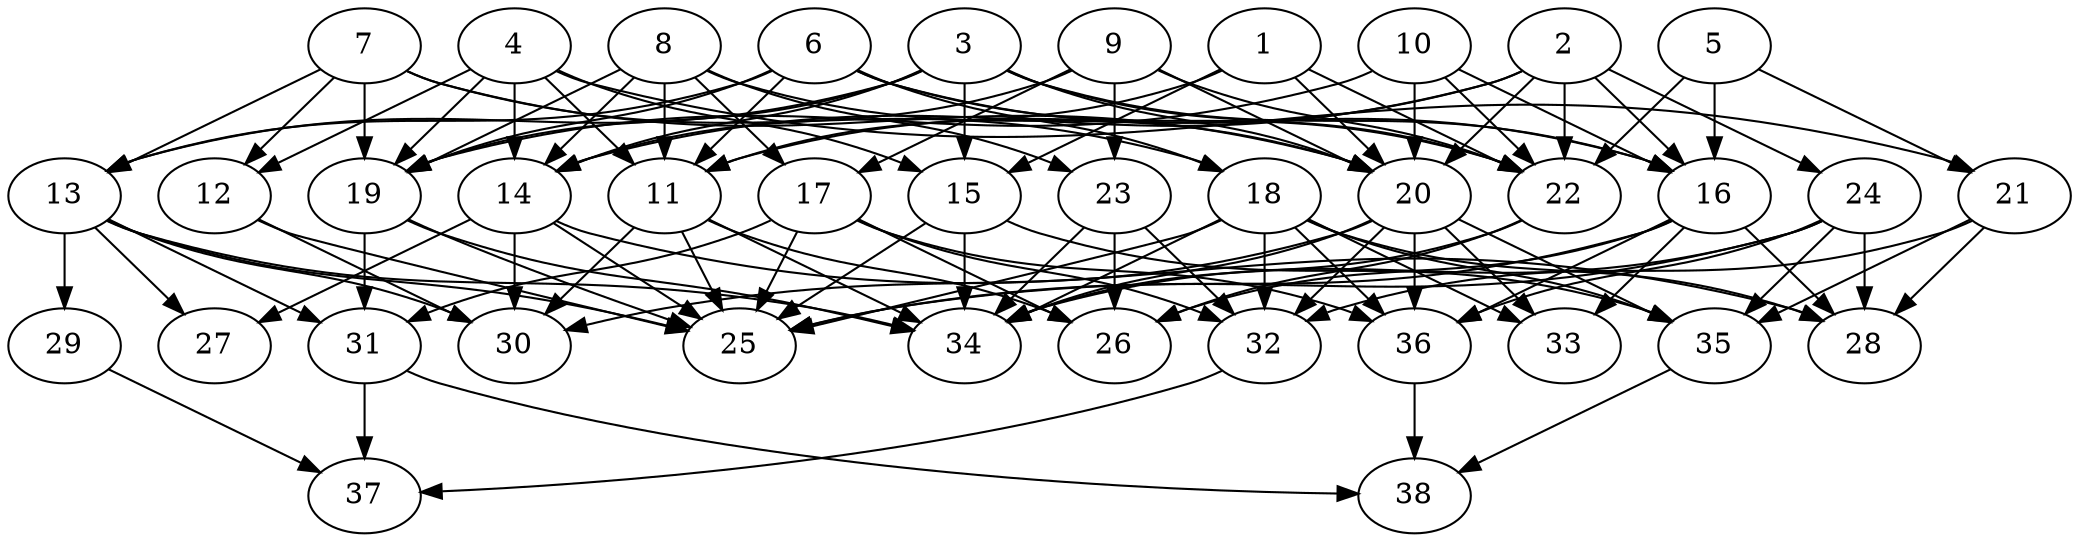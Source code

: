 // DAG (tier=3-complex, mode=compute, n=38, ccr=0.491, fat=0.765, density=0.682, regular=0.211, jump=0.322, mindata=1048576, maxdata=16777216)
// DAG automatically generated by daggen at Sun Aug 24 16:33:34 2025
// /home/ermia/Project/Environments/daggen/bin/daggen --dot --ccr 0.491 --fat 0.765 --regular 0.211 --density 0.682 --jump 0.322 --mindata 1048576 --maxdata 16777216 -n 38 
digraph G {
  1 [size="1310223484446094393344", alpha="0.15", expect_size="655111742223047196672"]
  1 -> 11 [size ="957900147130368"]
  1 -> 15 [size ="957900147130368"]
  1 -> 20 [size ="957900147130368"]
  1 -> 22 [size ="957900147130368"]
  2 [size="1805194374182875", alpha="0.14", expect_size="902597187091437"]
  2 -> 11 [size ="95834813235200"]
  2 -> 14 [size ="95834813235200"]
  2 -> 16 [size ="95834813235200"]
  2 -> 20 [size ="95834813235200"]
  2 -> 22 [size ="95834813235200"]
  2 -> 24 [size ="95834813235200"]
  3 [size="2178717826997551104000", alpha="0.17", expect_size="1089358913498775552000"]
  3 -> 13 [size ="1344489180364800"]
  3 -> 14 [size ="1344489180364800"]
  3 -> 15 [size ="1344489180364800"]
  3 -> 16 [size ="1344489180364800"]
  3 -> 19 [size ="1344489180364800"]
  3 -> 20 [size ="1344489180364800"]
  3 -> 22 [size ="1344489180364800"]
  4 [size="84201754572512992", alpha="0.16", expect_size="42100877286256496"]
  4 -> 11 [size ="2069025207091200"]
  4 -> 12 [size ="2069025207091200"]
  4 -> 14 [size ="2069025207091200"]
  4 -> 15 [size ="2069025207091200"]
  4 -> 19 [size ="2069025207091200"]
  4 -> 21 [size ="2069025207091200"]
  5 [size="55863283610083608", alpha="0.14", expect_size="27931641805041804"]
  5 -> 16 [size ="1921055732006912"]
  5 -> 21 [size ="1921055732006912"]
  5 -> 22 [size ="1921055732006912"]
  6 [size="55319580739542974464", alpha="0.19", expect_size="27659790369771487232"]
  6 -> 11 [size ="116147332579328"]
  6 -> 13 [size ="116147332579328"]
  6 -> 16 [size ="116147332579328"]
  6 -> 18 [size ="116147332579328"]
  6 -> 19 [size ="116147332579328"]
  6 -> 22 [size ="116147332579328"]
  7 [size="37799842216565824", alpha="0.17", expect_size="18899921108282912"]
  7 -> 12 [size ="728029303144448"]
  7 -> 13 [size ="728029303144448"]
  7 -> 18 [size ="728029303144448"]
  7 -> 19 [size ="728029303144448"]
  7 -> 20 [size ="728029303144448"]
  8 [size="6520912898613750", alpha="0.17", expect_size="3260456449306875"]
  8 -> 11 [size ="173665157120000"]
  8 -> 14 [size ="173665157120000"]
  8 -> 17 [size ="173665157120000"]
  8 -> 19 [size ="173665157120000"]
  8 -> 20 [size ="173665157120000"]
  8 -> 23 [size ="173665157120000"]
  9 [size="2910026486776955904", alpha="0.02", expect_size="1455013243388477952"]
  9 -> 14 [size ="2097048996282368"]
  9 -> 17 [size ="2097048996282368"]
  9 -> 20 [size ="2097048996282368"]
  9 -> 22 [size ="2097048996282368"]
  9 -> 23 [size ="2097048996282368"]
  10 [size="1329836348651780096", alpha="0.07", expect_size="664918174325890048"]
  10 -> 16 [size ="797114925842432"]
  10 -> 19 [size ="797114925842432"]
  10 -> 20 [size ="797114925842432"]
  10 -> 22 [size ="797114925842432"]
  11 [size="20341991881211904", alpha="0.10", expect_size="10170995940605952"]
  11 -> 25 [size ="712483534798848"]
  11 -> 26 [size ="712483534798848"]
  11 -> 30 [size ="712483534798848"]
  11 -> 34 [size ="712483534798848"]
  12 [size="6174158857075060736", alpha="0.17", expect_size="3087079428537530368"]
  12 -> 25 [size ="2048786507497472"]
  12 -> 30 [size ="2048786507497472"]
  13 [size="12394213464555350", alpha="0.11", expect_size="6197106732277675"]
  13 -> 25 [size ="356603081523200"]
  13 -> 27 [size ="356603081523200"]
  13 -> 29 [size ="356603081523200"]
  13 -> 30 [size ="356603081523200"]
  13 -> 31 [size ="356603081523200"]
  13 -> 34 [size ="356603081523200"]
  14 [size="30466721899593788", alpha="0.08", expect_size="15233360949796894"]
  14 -> 25 [size ="1611448241356800"]
  14 -> 27 [size ="1611448241356800"]
  14 -> 28 [size ="1611448241356800"]
  14 -> 30 [size ="1611448241356800"]
  15 [size="98894273971176608", alpha="0.04", expect_size="49447136985588304"]
  15 -> 25 [size ="2164158892081152"]
  15 -> 34 [size ="2164158892081152"]
  15 -> 35 [size ="2164158892081152"]
  16 [size="138418326305030224", alpha="0.03", expect_size="69209163152515112"]
  16 -> 25 [size ="141563330035712"]
  16 -> 26 [size ="141563330035712"]
  16 -> 28 [size ="141563330035712"]
  16 -> 33 [size ="141563330035712"]
  16 -> 36 [size ="141563330035712"]
  17 [size="1306548589008911335424", alpha="0.04", expect_size="653274294504455667712"]
  17 -> 25 [size ="956108172689408"]
  17 -> 26 [size ="956108172689408"]
  17 -> 31 [size ="956108172689408"]
  17 -> 32 [size ="956108172689408"]
  17 -> 36 [size ="956108172689408"]
  18 [size="1502980589442077", alpha="0.14", expect_size="751490294721038"]
  18 -> 25 [size ="113540153212928"]
  18 -> 28 [size ="113540153212928"]
  18 -> 32 [size ="113540153212928"]
  18 -> 33 [size ="113540153212928"]
  18 -> 34 [size ="113540153212928"]
  18 -> 35 [size ="113540153212928"]
  18 -> 36 [size ="113540153212928"]
  19 [size="1163731513224742144", alpha="0.08", expect_size="581865756612371072"]
  19 -> 25 [size ="549968960028672"]
  19 -> 31 [size ="549968960028672"]
  19 -> 34 [size ="549968960028672"]
  20 [size="36710296073613976", alpha="0.00", expect_size="18355148036806988"]
  20 -> 30 [size ="1046824802582528"]
  20 -> 32 [size ="1046824802582528"]
  20 -> 33 [size ="1046824802582528"]
  20 -> 34 [size ="1046824802582528"]
  20 -> 35 [size ="1046824802582528"]
  20 -> 36 [size ="1046824802582528"]
  21 [size="4224727452813541507072", alpha="0.16", expect_size="2112363726406770753536"]
  21 -> 28 [size ="2090687478628352"]
  21 -> 32 [size ="2090687478628352"]
  21 -> 35 [size ="2090687478628352"]
  22 [size="298693015512286", alpha="0.01", expect_size="149346507756143"]
  22 -> 26 [size ="28061915414528"]
  22 -> 34 [size ="28061915414528"]
  23 [size="1896545314818834300928", alpha="0.18", expect_size="948272657409417150464"]
  23 -> 26 [size ="1225741253476352"]
  23 -> 32 [size ="1225741253476352"]
  23 -> 34 [size ="1225741253476352"]
  24 [size="1169760270647809536", alpha="0.05", expect_size="584880135323904768"]
  24 -> 25 [size ="990989556645888"]
  24 -> 28 [size ="990989556645888"]
  24 -> 34 [size ="990989556645888"]
  24 -> 35 [size ="990989556645888"]
  24 -> 36 [size ="990989556645888"]
  25 [size="2966812969511229440", alpha="0.03", expect_size="1483406484755614720"]
  26 [size="1584340980027160576", alpha="0.18", expect_size="792170490013580288"]
  27 [size="559724032038263296", alpha="0.07", expect_size="279862016019131648"]
  28 [size="1427450851970074624", alpha="0.10", expect_size="713725425985037312"]
  29 [size="595281756811165696000", alpha="0.10", expect_size="297640878405582848000"]
  29 -> 37 [size ="566115486924800"]
  30 [size="69666623435274792", alpha="0.13", expect_size="34833311717637396"]
  31 [size="88632485666819504", alpha="0.10", expect_size="44316242833409752"]
  31 -> 37 [size ="1692431997206528"]
  31 -> 38 [size ="1692431997206528"]
  32 [size="106483048683253056", alpha="0.02", expect_size="53241524341626528"]
  32 -> 37 [size ="54761042739200"]
  33 [size="18127087526765784", alpha="0.10", expect_size="9063543763382892"]
  34 [size="2236679945733243", alpha="0.18", expect_size="1118339972866621"]
  35 [size="43140144693248000000", alpha="0.14", expect_size="21570072346624000000"]
  35 -> 38 [size ="98403614720000"]
  36 [size="622147570820040704", alpha="0.16", expect_size="311073785410020352"]
  36 -> 38 [size ="347581712433152"]
  37 [size="906644963950429056", alpha="0.08", expect_size="453322481975214528"]
  38 [size="4310399464561933549568", alpha="0.17", expect_size="2155199732280966774784"]
}
